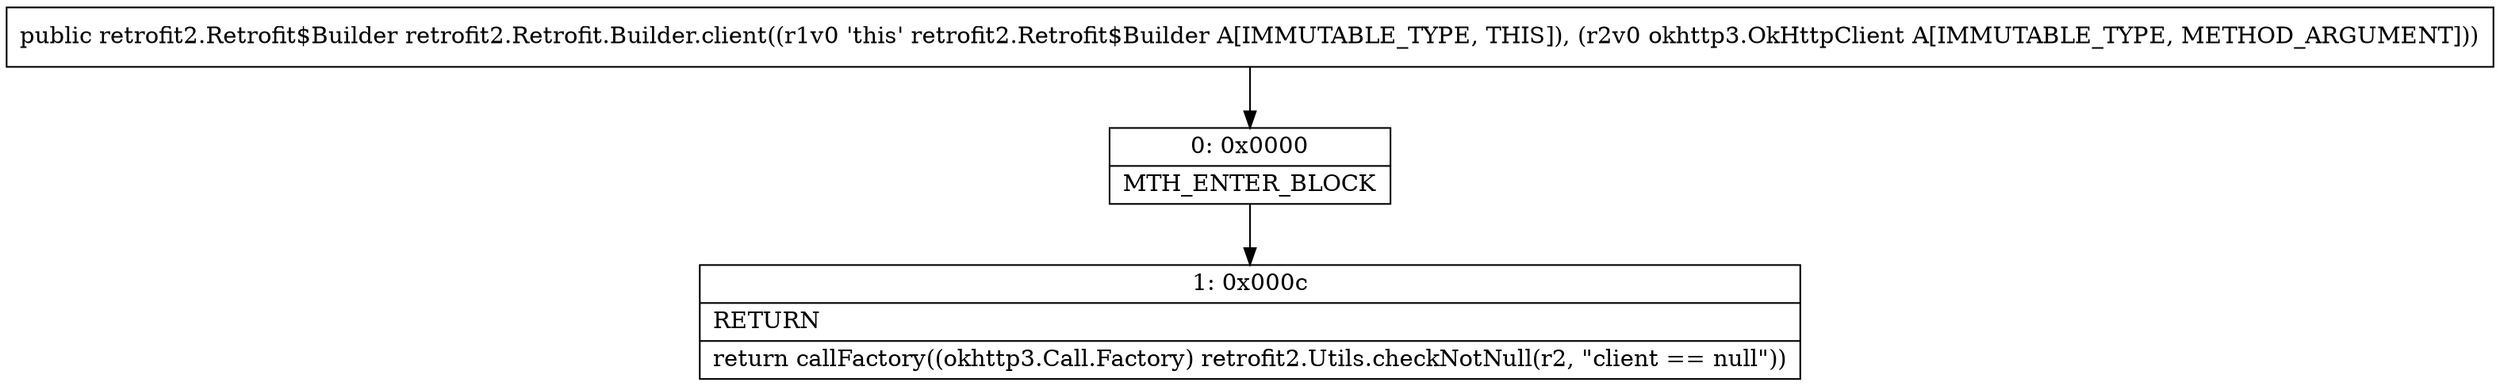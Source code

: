 digraph "CFG forretrofit2.Retrofit.Builder.client(Lokhttp3\/OkHttpClient;)Lretrofit2\/Retrofit$Builder;" {
Node_0 [shape=record,label="{0\:\ 0x0000|MTH_ENTER_BLOCK\l}"];
Node_1 [shape=record,label="{1\:\ 0x000c|RETURN\l|return callFactory((okhttp3.Call.Factory) retrofit2.Utils.checkNotNull(r2, \"client == null\"))\l}"];
MethodNode[shape=record,label="{public retrofit2.Retrofit$Builder retrofit2.Retrofit.Builder.client((r1v0 'this' retrofit2.Retrofit$Builder A[IMMUTABLE_TYPE, THIS]), (r2v0 okhttp3.OkHttpClient A[IMMUTABLE_TYPE, METHOD_ARGUMENT])) }"];
MethodNode -> Node_0;
Node_0 -> Node_1;
}

